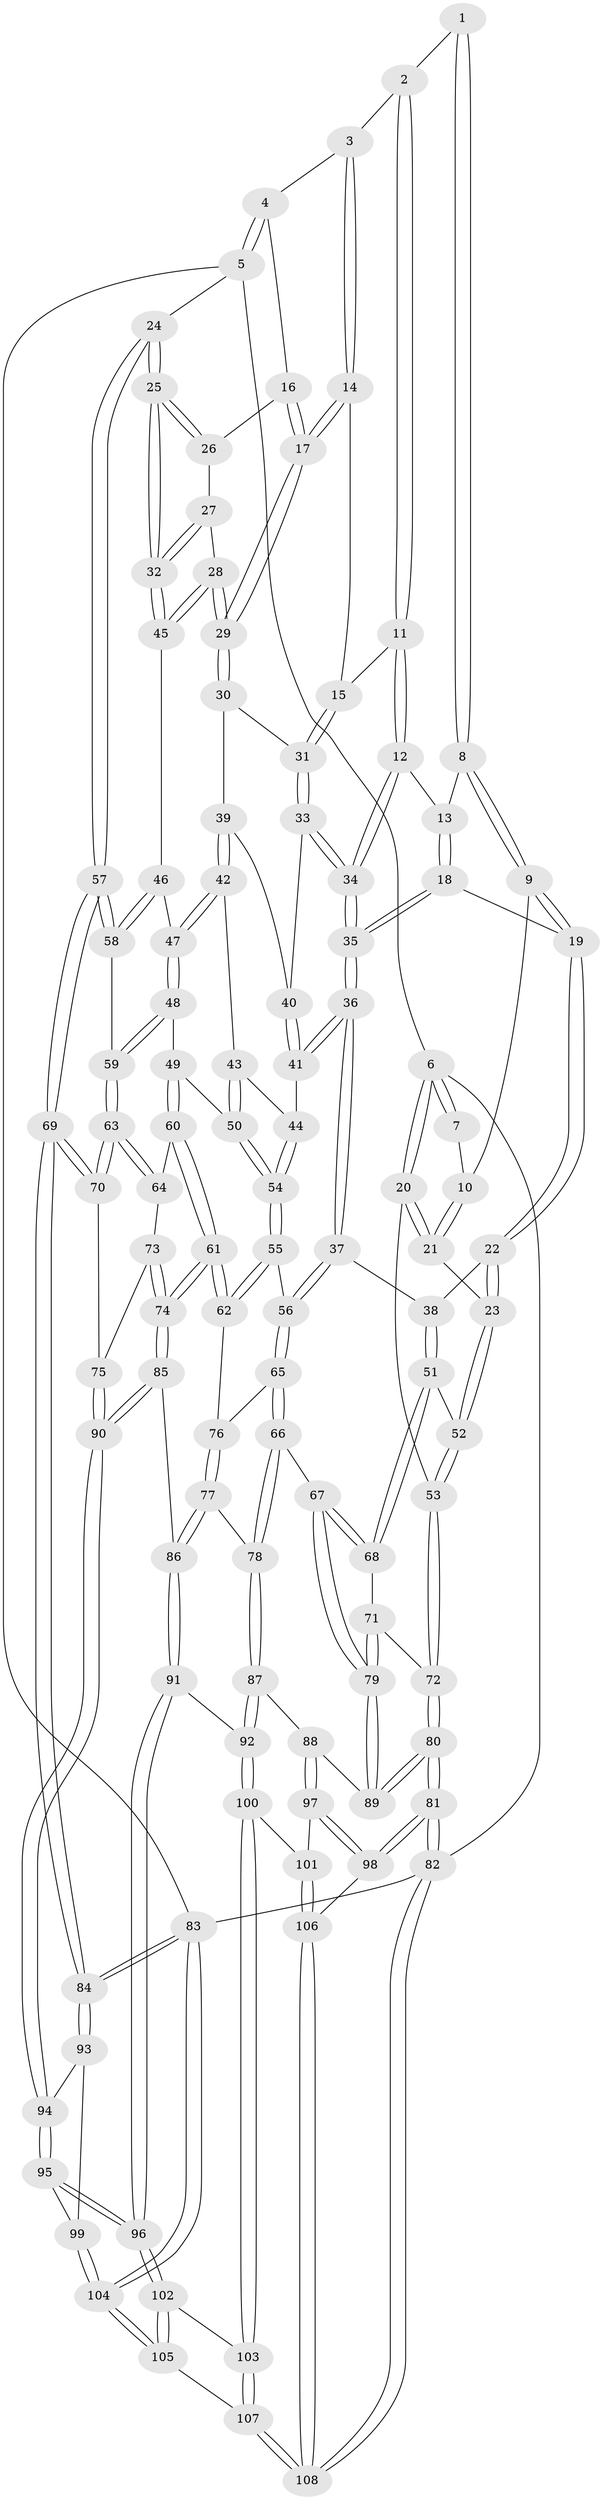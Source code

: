 // coarse degree distribution, {4: 0.3148148148148148, 2: 0.018518518518518517, 5: 0.35185185185185186, 3: 0.16666666666666666, 6: 0.12962962962962962, 8: 0.018518518518518517}
// Generated by graph-tools (version 1.1) at 2025/06/03/04/25 22:06:26]
// undirected, 108 vertices, 267 edges
graph export_dot {
graph [start="1"]
  node [color=gray90,style=filled];
  1 [pos="+0.38490182490256636+0"];
  2 [pos="+0.48783320462919355+0"];
  3 [pos="+0.5546567553050602+0"];
  4 [pos="+1+0"];
  5 [pos="+1+0"];
  6 [pos="+0+0"];
  7 [pos="+0.3062301808577651+0"];
  8 [pos="+0.35614754593845227+0.08809134322940687"];
  9 [pos="+0.20069473331697+0.10689041811201061"];
  10 [pos="+0.18921219641593817+0.0903289643016942"];
  11 [pos="+0.45528280461897913+0.15578865968974667"];
  12 [pos="+0.450452957749987+0.16202260428939907"];
  13 [pos="+0.35615234923665795+0.08813001831286463"];
  14 [pos="+0.6073554506428944+0.019139930268989577"];
  15 [pos="+0.6019468472958828+0.09891696064658947"];
  16 [pos="+0.8628407321488509+0.07838550316188304"];
  17 [pos="+0.8221788334753258+0.12422832487258341"];
  18 [pos="+0.3139187023014502+0.17623076564987206"];
  19 [pos="+0.22677432771326925+0.1632278445016364"];
  20 [pos="+0+0"];
  21 [pos="+0.03402010055164163+0.11621482647588342"];
  22 [pos="+0.18968293886974352+0.251300206700747"];
  23 [pos="+0.11093867732034+0.28148197926884444"];
  24 [pos="+1+0.30415853229710443"];
  25 [pos="+1+0.28908558608204316"];
  26 [pos="+0.940227721065468+0.1484265736260766"];
  27 [pos="+0.9195890074534097+0.20342573169526645"];
  28 [pos="+0.7994497296602461+0.2342032453806744"];
  29 [pos="+0.7911981756131221+0.21026399666724652"];
  30 [pos="+0.6480148810777029+0.1861202312717239"];
  31 [pos="+0.6202937068083266+0.1626072775160271"];
  32 [pos="+1+0.28854518512670846"];
  33 [pos="+0.5384303048427576+0.22502181023198248"];
  34 [pos="+0.4418683806432597+0.2453479991826295"];
  35 [pos="+0.4012916638319081+0.29783822899218054"];
  36 [pos="+0.39963687618747523+0.3065562923468032"];
  37 [pos="+0.3785480293254383+0.3364071031278413"];
  38 [pos="+0.26835565156457714+0.301351013391123"];
  39 [pos="+0.6316139506689107+0.27990869806376095"];
  40 [pos="+0.5724885007449553+0.27818183909140887"];
  41 [pos="+0.5423737563385657+0.345734405417013"];
  42 [pos="+0.6390140240427723+0.3037589635332878"];
  43 [pos="+0.628203644866443+0.322584551724158"];
  44 [pos="+0.5519479117679992+0.35276087579499543"];
  45 [pos="+0.8112055782908949+0.2848430917062095"];
  46 [pos="+0.8066128308045378+0.29798225784014964"];
  47 [pos="+0.7748132004822968+0.32753903602365264"];
  48 [pos="+0.7445125398287953+0.3882095867976475"];
  49 [pos="+0.731671875166803+0.3989417723263292"];
  50 [pos="+0.6558968205550535+0.40347477265904047"];
  51 [pos="+0.12824402739072216+0.4324273649236359"];
  52 [pos="+0.06772879157781396+0.3735754571322737"];
  53 [pos="+0+0.3976879607903032"];
  54 [pos="+0.5863209966259247+0.450504377905519"];
  55 [pos="+0.5789715430403072+0.47155957692750633"];
  56 [pos="+0.36488667248694545+0.43176677110561945"];
  57 [pos="+1+0.5371218084999508"];
  58 [pos="+0.889996838702811+0.4160137939443788"];
  59 [pos="+0.8196610436947228+0.47432190491137866"];
  60 [pos="+0.7246603221465373+0.4484113895622913"];
  61 [pos="+0.609484045710765+0.5677301390048344"];
  62 [pos="+0.6073809854172658+0.5637824877880173"];
  63 [pos="+0.8154287820168866+0.5217731211400146"];
  64 [pos="+0.7626799013668847+0.5206447685170605"];
  65 [pos="+0.3520782673192077+0.4537268010266512"];
  66 [pos="+0.29486474656297995+0.5159406888156065"];
  67 [pos="+0.2313293510975345+0.5261061142117992"];
  68 [pos="+0.14009629962581263+0.4478534455389685"];
  69 [pos="+1+0.708478032735599"];
  70 [pos="+0.9085120088682518+0.6243919070428259"];
  71 [pos="+0.019904883635255905+0.5607098607002997"];
  72 [pos="+0+0.5316627980934555"];
  73 [pos="+0.7481754281198919+0.5311042364425862"];
  74 [pos="+0.6164517267773103+0.5948257518262998"];
  75 [pos="+0.7842257494126161+0.6453259294744822"];
  76 [pos="+0.46016998170895085+0.5305285871195922"];
  77 [pos="+0.48918689855133846+0.6469734572574172"];
  78 [pos="+0.3763261297920915+0.6363026455564379"];
  79 [pos="+0.1475018912426427+0.6621039565490665"];
  80 [pos="+0+0.8196934895443594"];
  81 [pos="+0+0.8754686757229874"];
  82 [pos="+0+1"];
  83 [pos="+1+1"];
  84 [pos="+1+1"];
  85 [pos="+0.6150867941592731+0.6192962548985504"];
  86 [pos="+0.5492911783704744+0.6627021050054037"];
  87 [pos="+0.3471422358385689+0.7631379514467339"];
  88 [pos="+0.15408589210152343+0.7053111438245884"];
  89 [pos="+0.1410465500241635+0.685108558135057"];
  90 [pos="+0.6879733015852935+0.6716843493907737"];
  91 [pos="+0.5269336320607139+0.749463432939787"];
  92 [pos="+0.3557708085040997+0.7851038452881351"];
  93 [pos="+0.7291584969034827+0.7781167659046414"];
  94 [pos="+0.7072579618147168+0.7494287853386846"];
  95 [pos="+0.5816843290761448+0.8319024333048378"];
  96 [pos="+0.5515466324425327+0.8329600129230743"];
  97 [pos="+0.16548040112312049+0.8073985469252023"];
  98 [pos="+0.11301628805425164+0.874765212734797"];
  99 [pos="+0.668044243095878+0.8751359985477587"];
  100 [pos="+0.3481775933996429+0.8780434570162325"];
  101 [pos="+0.24865136302282737+0.8666978844267297"];
  102 [pos="+0.5338166995612765+0.8670889655381131"];
  103 [pos="+0.37382983219693017+0.9243088196983005"];
  104 [pos="+0.7770719997063571+1"];
  105 [pos="+0.7052890804365184+1"];
  106 [pos="+0.15685991627563098+0.9702225322364473"];
  107 [pos="+0.3563222411809708+1"];
  108 [pos="+0.1551542536549954+1"];
  1 -- 2;
  1 -- 8;
  1 -- 8;
  2 -- 3;
  2 -- 11;
  2 -- 11;
  3 -- 4;
  3 -- 14;
  3 -- 14;
  4 -- 5;
  4 -- 5;
  4 -- 16;
  5 -- 6;
  5 -- 24;
  5 -- 83;
  6 -- 7;
  6 -- 7;
  6 -- 20;
  6 -- 20;
  6 -- 82;
  7 -- 10;
  8 -- 9;
  8 -- 9;
  8 -- 13;
  9 -- 10;
  9 -- 19;
  9 -- 19;
  10 -- 21;
  10 -- 21;
  11 -- 12;
  11 -- 12;
  11 -- 15;
  12 -- 13;
  12 -- 34;
  12 -- 34;
  13 -- 18;
  13 -- 18;
  14 -- 15;
  14 -- 17;
  14 -- 17;
  15 -- 31;
  15 -- 31;
  16 -- 17;
  16 -- 17;
  16 -- 26;
  17 -- 29;
  17 -- 29;
  18 -- 19;
  18 -- 35;
  18 -- 35;
  19 -- 22;
  19 -- 22;
  20 -- 21;
  20 -- 21;
  20 -- 53;
  21 -- 23;
  22 -- 23;
  22 -- 23;
  22 -- 38;
  23 -- 52;
  23 -- 52;
  24 -- 25;
  24 -- 25;
  24 -- 57;
  24 -- 57;
  25 -- 26;
  25 -- 26;
  25 -- 32;
  25 -- 32;
  26 -- 27;
  27 -- 28;
  27 -- 32;
  27 -- 32;
  28 -- 29;
  28 -- 29;
  28 -- 45;
  28 -- 45;
  29 -- 30;
  29 -- 30;
  30 -- 31;
  30 -- 39;
  31 -- 33;
  31 -- 33;
  32 -- 45;
  32 -- 45;
  33 -- 34;
  33 -- 34;
  33 -- 40;
  34 -- 35;
  34 -- 35;
  35 -- 36;
  35 -- 36;
  36 -- 37;
  36 -- 37;
  36 -- 41;
  36 -- 41;
  37 -- 38;
  37 -- 56;
  37 -- 56;
  38 -- 51;
  38 -- 51;
  39 -- 40;
  39 -- 42;
  39 -- 42;
  40 -- 41;
  40 -- 41;
  41 -- 44;
  42 -- 43;
  42 -- 47;
  42 -- 47;
  43 -- 44;
  43 -- 50;
  43 -- 50;
  44 -- 54;
  44 -- 54;
  45 -- 46;
  46 -- 47;
  46 -- 58;
  46 -- 58;
  47 -- 48;
  47 -- 48;
  48 -- 49;
  48 -- 59;
  48 -- 59;
  49 -- 50;
  49 -- 60;
  49 -- 60;
  50 -- 54;
  50 -- 54;
  51 -- 52;
  51 -- 68;
  51 -- 68;
  52 -- 53;
  52 -- 53;
  53 -- 72;
  53 -- 72;
  54 -- 55;
  54 -- 55;
  55 -- 56;
  55 -- 62;
  55 -- 62;
  56 -- 65;
  56 -- 65;
  57 -- 58;
  57 -- 58;
  57 -- 69;
  57 -- 69;
  58 -- 59;
  59 -- 63;
  59 -- 63;
  60 -- 61;
  60 -- 61;
  60 -- 64;
  61 -- 62;
  61 -- 62;
  61 -- 74;
  61 -- 74;
  62 -- 76;
  63 -- 64;
  63 -- 64;
  63 -- 70;
  63 -- 70;
  64 -- 73;
  65 -- 66;
  65 -- 66;
  65 -- 76;
  66 -- 67;
  66 -- 78;
  66 -- 78;
  67 -- 68;
  67 -- 68;
  67 -- 79;
  67 -- 79;
  68 -- 71;
  69 -- 70;
  69 -- 70;
  69 -- 84;
  69 -- 84;
  70 -- 75;
  71 -- 72;
  71 -- 79;
  71 -- 79;
  72 -- 80;
  72 -- 80;
  73 -- 74;
  73 -- 74;
  73 -- 75;
  74 -- 85;
  74 -- 85;
  75 -- 90;
  75 -- 90;
  76 -- 77;
  76 -- 77;
  77 -- 78;
  77 -- 86;
  77 -- 86;
  78 -- 87;
  78 -- 87;
  79 -- 89;
  79 -- 89;
  80 -- 81;
  80 -- 81;
  80 -- 89;
  80 -- 89;
  81 -- 82;
  81 -- 82;
  81 -- 98;
  81 -- 98;
  82 -- 108;
  82 -- 108;
  82 -- 83;
  83 -- 84;
  83 -- 84;
  83 -- 104;
  83 -- 104;
  84 -- 93;
  84 -- 93;
  85 -- 86;
  85 -- 90;
  85 -- 90;
  86 -- 91;
  86 -- 91;
  87 -- 88;
  87 -- 92;
  87 -- 92;
  88 -- 89;
  88 -- 97;
  88 -- 97;
  90 -- 94;
  90 -- 94;
  91 -- 92;
  91 -- 96;
  91 -- 96;
  92 -- 100;
  92 -- 100;
  93 -- 94;
  93 -- 99;
  94 -- 95;
  94 -- 95;
  95 -- 96;
  95 -- 96;
  95 -- 99;
  96 -- 102;
  96 -- 102;
  97 -- 98;
  97 -- 98;
  97 -- 101;
  98 -- 106;
  99 -- 104;
  99 -- 104;
  100 -- 101;
  100 -- 103;
  100 -- 103;
  101 -- 106;
  101 -- 106;
  102 -- 103;
  102 -- 105;
  102 -- 105;
  103 -- 107;
  103 -- 107;
  104 -- 105;
  104 -- 105;
  105 -- 107;
  106 -- 108;
  106 -- 108;
  107 -- 108;
  107 -- 108;
}
